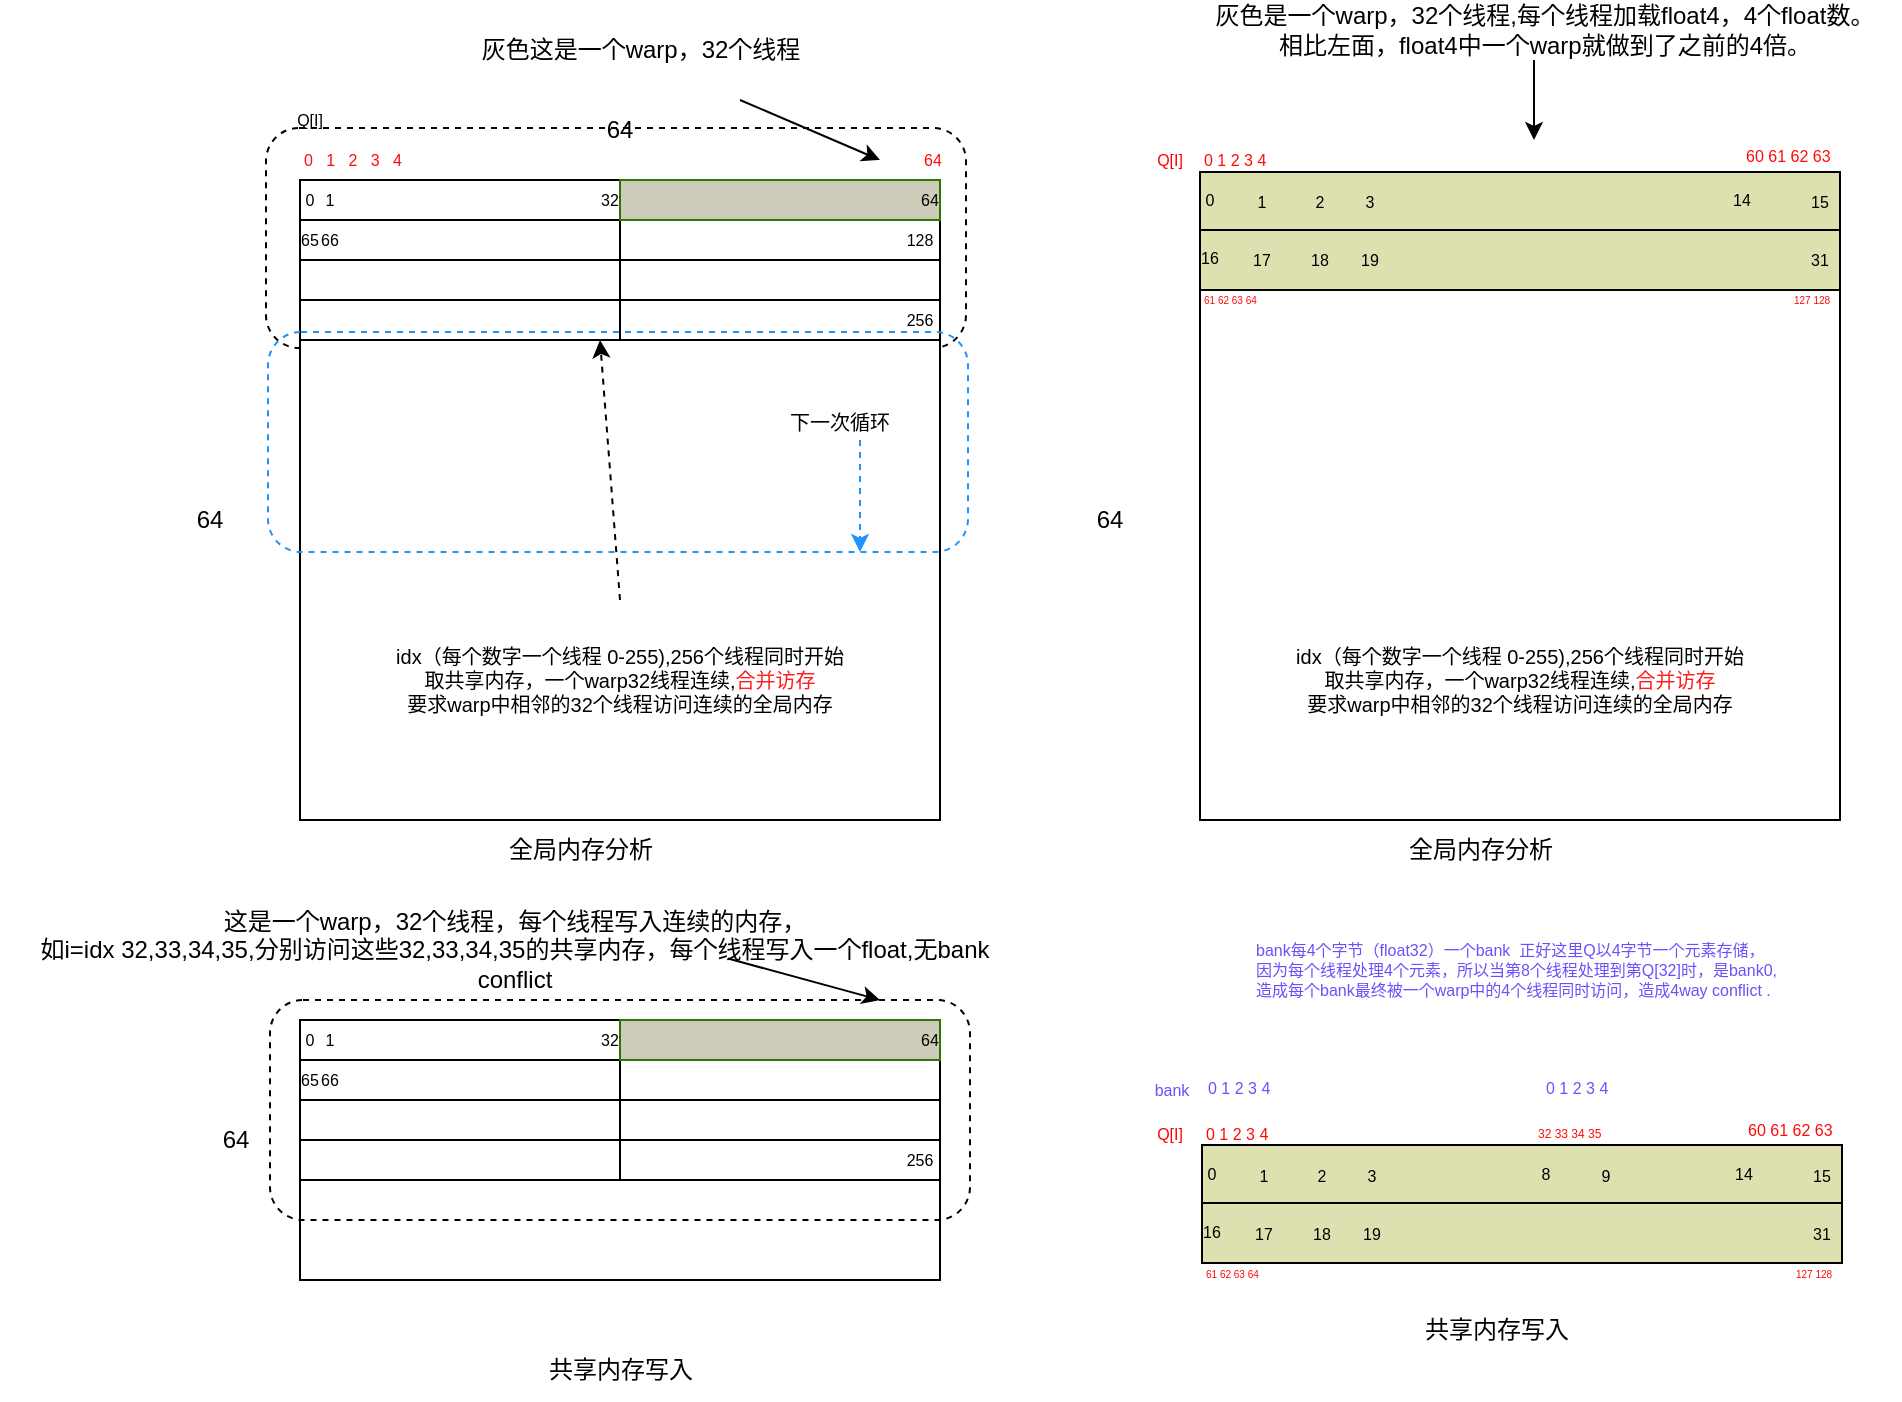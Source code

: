 <mxfile version="27.0.6">
  <diagram name="第 1 页" id="nmtRadUQT4RnBRacVFVK">
    <mxGraphModel dx="2972" dy="1318" grid="1" gridSize="10" guides="1" tooltips="1" connect="1" arrows="1" fold="1" page="1" pageScale="1" pageWidth="827" pageHeight="1169" math="0" shadow="0">
      <root>
        <mxCell id="0" />
        <mxCell id="1" parent="0" />
        <mxCell id="MZtiLOn2qKwaaGtVOdrb-24" value="" style="rounded=1;whiteSpace=wrap;html=1;fillColor=none;dashed=1;" vertex="1" parent="1">
          <mxGeometry x="113" y="134" width="350" height="110" as="geometry" />
        </mxCell>
        <mxCell id="MZtiLOn2qKwaaGtVOdrb-1" value="" style="rounded=0;whiteSpace=wrap;html=1;" vertex="1" parent="1">
          <mxGeometry x="130" y="160" width="320" height="320" as="geometry" />
        </mxCell>
        <mxCell id="MZtiLOn2qKwaaGtVOdrb-3" value="64" style="text;html=1;align=center;verticalAlign=middle;whiteSpace=wrap;rounded=0;" vertex="1" parent="1">
          <mxGeometry x="260" y="120" width="60" height="30" as="geometry" />
        </mxCell>
        <mxCell id="MZtiLOn2qKwaaGtVOdrb-4" value="64" style="text;html=1;align=center;verticalAlign=middle;whiteSpace=wrap;rounded=0;" vertex="1" parent="1">
          <mxGeometry x="70" y="320" width="30" height="20" as="geometry" />
        </mxCell>
        <mxCell id="MZtiLOn2qKwaaGtVOdrb-6" value="" style="rounded=0;whiteSpace=wrap;html=1;" vertex="1" parent="1">
          <mxGeometry x="130" y="180" width="160" height="20" as="geometry" />
        </mxCell>
        <mxCell id="MZtiLOn2qKwaaGtVOdrb-7" value="" style="rounded=0;whiteSpace=wrap;html=1;fillColor=#CFCBBA;fontColor=#ffffff;strokeColor=#2D7600;" vertex="1" parent="1">
          <mxGeometry x="290" y="160" width="160" height="20" as="geometry" />
        </mxCell>
        <mxCell id="MZtiLOn2qKwaaGtVOdrb-8" value="" style="rounded=0;whiteSpace=wrap;html=1;" vertex="1" parent="1">
          <mxGeometry x="290" y="200" width="160" height="20" as="geometry" />
        </mxCell>
        <mxCell id="MZtiLOn2qKwaaGtVOdrb-9" value="" style="rounded=0;whiteSpace=wrap;html=1;" vertex="1" parent="1">
          <mxGeometry x="130" y="220" width="160" height="20" as="geometry" />
        </mxCell>
        <mxCell id="MZtiLOn2qKwaaGtVOdrb-11" value="" style="rounded=0;whiteSpace=wrap;html=1;" vertex="1" parent="1">
          <mxGeometry x="290" y="220" width="160" height="20" as="geometry" />
        </mxCell>
        <mxCell id="MZtiLOn2qKwaaGtVOdrb-13" value="" style="endArrow=classic;html=1;rounded=0;" edge="1" parent="1">
          <mxGeometry width="50" height="50" relative="1" as="geometry">
            <mxPoint x="350" y="120" as="sourcePoint" />
            <mxPoint x="420" y="150" as="targetPoint" />
          </mxGeometry>
        </mxCell>
        <mxCell id="MZtiLOn2qKwaaGtVOdrb-14" value="灰色这是一个warp，32个线程" style="text;html=1;align=center;verticalAlign=middle;resizable=0;points=[];autosize=1;strokeColor=none;fillColor=none;" vertex="1" parent="1">
          <mxGeometry x="210" y="80" width="180" height="30" as="geometry" />
        </mxCell>
        <mxCell id="MZtiLOn2qKwaaGtVOdrb-15" value="全局内存分析" style="text;html=1;align=center;verticalAlign=middle;resizable=0;points=[];autosize=1;strokeColor=none;fillColor=none;" vertex="1" parent="1">
          <mxGeometry x="220" y="480" width="100" height="30" as="geometry" />
        </mxCell>
        <mxCell id="MZtiLOn2qKwaaGtVOdrb-16" value="0" style="text;html=1;align=center;verticalAlign=middle;whiteSpace=wrap;rounded=0;fontSize=8;" vertex="1" parent="1">
          <mxGeometry x="130" y="160" width="10" height="20" as="geometry" />
        </mxCell>
        <mxCell id="MZtiLOn2qKwaaGtVOdrb-18" value="1" style="text;html=1;align=center;verticalAlign=middle;whiteSpace=wrap;rounded=0;fontSize=8;" vertex="1" parent="1">
          <mxGeometry x="140" y="160" width="10" height="20" as="geometry" />
        </mxCell>
        <mxCell id="MZtiLOn2qKwaaGtVOdrb-19" value="32" style="text;html=1;align=center;verticalAlign=middle;whiteSpace=wrap;rounded=0;fontSize=8;" vertex="1" parent="1">
          <mxGeometry x="280" y="160" width="10" height="20" as="geometry" />
        </mxCell>
        <mxCell id="MZtiLOn2qKwaaGtVOdrb-20" value="64" style="text;html=1;align=center;verticalAlign=middle;whiteSpace=wrap;rounded=0;fontSize=8;" vertex="1" parent="1">
          <mxGeometry x="440" y="160" width="10" height="20" as="geometry" />
        </mxCell>
        <mxCell id="MZtiLOn2qKwaaGtVOdrb-21" value="65" style="text;html=1;align=center;verticalAlign=middle;whiteSpace=wrap;rounded=0;fontSize=8;" vertex="1" parent="1">
          <mxGeometry x="130" y="180" width="10" height="20" as="geometry" />
        </mxCell>
        <mxCell id="MZtiLOn2qKwaaGtVOdrb-22" value="66" style="text;html=1;align=center;verticalAlign=middle;whiteSpace=wrap;rounded=0;fontSize=8;" vertex="1" parent="1">
          <mxGeometry x="140" y="180" width="10" height="20" as="geometry" />
        </mxCell>
        <mxCell id="MZtiLOn2qKwaaGtVOdrb-23" value="256" style="text;html=1;align=center;verticalAlign=middle;whiteSpace=wrap;rounded=0;fontSize=8;" vertex="1" parent="1">
          <mxGeometry x="430" y="220" width="20" height="20" as="geometry" />
        </mxCell>
        <mxCell id="MZtiLOn2qKwaaGtVOdrb-25" value="" style="endArrow=classic;html=1;rounded=0;startArrow=none;startFill=0;dashed=1;" edge="1" parent="1">
          <mxGeometry width="50" height="50" relative="1" as="geometry">
            <mxPoint x="290" y="370" as="sourcePoint" />
            <mxPoint x="280" y="240" as="targetPoint" />
          </mxGeometry>
        </mxCell>
        <mxCell id="MZtiLOn2qKwaaGtVOdrb-28" value="idx（每个数字一个线程 0-255),256个线程同时开始&lt;div&gt;取共享内存，一个warp32线程连续,&lt;font style=&quot;color: rgb(255, 28, 28);&quot;&gt;合并访存&lt;/font&gt;&lt;/div&gt;&lt;div&gt;要求warp中相邻的32个线程访问连续的全局内存&lt;/div&gt;" style="text;html=1;align=center;verticalAlign=middle;whiteSpace=wrap;rounded=0;fontSize=10;" vertex="1" parent="1">
          <mxGeometry x="170" y="390" width="240" height="40" as="geometry" />
        </mxCell>
        <mxCell id="MZtiLOn2qKwaaGtVOdrb-29" value="" style="rounded=1;whiteSpace=wrap;html=1;fillColor=none;dashed=1;fontColor=#3033FF;strokeColor=#1C93FF;" vertex="1" parent="1">
          <mxGeometry x="114" y="236" width="350" height="110" as="geometry" />
        </mxCell>
        <mxCell id="MZtiLOn2qKwaaGtVOdrb-30" value="" style="endArrow=classic;html=1;rounded=0;startArrow=none;startFill=0;dashed=1;strokeColor=#1C93FF;" edge="1" parent="1">
          <mxGeometry width="50" height="50" relative="1" as="geometry">
            <mxPoint x="410" y="290" as="sourcePoint" />
            <mxPoint x="410" y="346" as="targetPoint" />
          </mxGeometry>
        </mxCell>
        <mxCell id="MZtiLOn2qKwaaGtVOdrb-31" value="下一次循环" style="text;html=1;align=center;verticalAlign=middle;whiteSpace=wrap;rounded=0;fontSize=10;" vertex="1" parent="1">
          <mxGeometry x="360" y="261" width="80" height="40" as="geometry" />
        </mxCell>
        <mxCell id="MZtiLOn2qKwaaGtVOdrb-32" value="" style="rounded=0;whiteSpace=wrap;html=1;" vertex="1" parent="1">
          <mxGeometry x="130" y="580" width="320" height="130" as="geometry" />
        </mxCell>
        <mxCell id="MZtiLOn2qKwaaGtVOdrb-34" value="64" style="text;html=1;align=center;verticalAlign=middle;whiteSpace=wrap;rounded=0;" vertex="1" parent="1">
          <mxGeometry x="83" y="630" width="30" height="20" as="geometry" />
        </mxCell>
        <mxCell id="MZtiLOn2qKwaaGtVOdrb-35" value="" style="rounded=0;whiteSpace=wrap;html=1;" vertex="1" parent="1">
          <mxGeometry x="130" y="600" width="160" height="20" as="geometry" />
        </mxCell>
        <mxCell id="MZtiLOn2qKwaaGtVOdrb-36" value="" style="rounded=0;whiteSpace=wrap;html=1;fillColor=#CFCBBA;fontColor=#ffffff;strokeColor=#2D7600;" vertex="1" parent="1">
          <mxGeometry x="290" y="580" width="160" height="20" as="geometry" />
        </mxCell>
        <mxCell id="MZtiLOn2qKwaaGtVOdrb-37" value="" style="rounded=0;whiteSpace=wrap;html=1;" vertex="1" parent="1">
          <mxGeometry x="290" y="620" width="160" height="20" as="geometry" />
        </mxCell>
        <mxCell id="MZtiLOn2qKwaaGtVOdrb-38" value="" style="rounded=0;whiteSpace=wrap;html=1;" vertex="1" parent="1">
          <mxGeometry x="130" y="640" width="160" height="20" as="geometry" />
        </mxCell>
        <mxCell id="MZtiLOn2qKwaaGtVOdrb-39" value="" style="rounded=0;whiteSpace=wrap;html=1;" vertex="1" parent="1">
          <mxGeometry x="290" y="640" width="160" height="20" as="geometry" />
        </mxCell>
        <mxCell id="MZtiLOn2qKwaaGtVOdrb-40" value="" style="endArrow=classic;html=1;rounded=0;exitX=1;exitY=0.976;exitDx=0;exitDy=0;exitPerimeter=0;" edge="1" parent="1">
          <mxGeometry width="50" height="50" relative="1" as="geometry">
            <mxPoint x="344" y="549.28" as="sourcePoint" />
            <mxPoint x="420" y="570" as="targetPoint" />
          </mxGeometry>
        </mxCell>
        <mxCell id="MZtiLOn2qKwaaGtVOdrb-42" value="共享内存写入" style="text;html=1;align=center;verticalAlign=middle;resizable=0;points=[];autosize=1;strokeColor=none;fillColor=none;" vertex="1" parent="1">
          <mxGeometry x="240" y="740" width="100" height="30" as="geometry" />
        </mxCell>
        <mxCell id="MZtiLOn2qKwaaGtVOdrb-43" value="0" style="text;html=1;align=center;verticalAlign=middle;whiteSpace=wrap;rounded=0;fontSize=8;" vertex="1" parent="1">
          <mxGeometry x="130" y="580" width="10" height="20" as="geometry" />
        </mxCell>
        <mxCell id="MZtiLOn2qKwaaGtVOdrb-44" value="1" style="text;html=1;align=center;verticalAlign=middle;whiteSpace=wrap;rounded=0;fontSize=8;" vertex="1" parent="1">
          <mxGeometry x="140" y="580" width="10" height="20" as="geometry" />
        </mxCell>
        <mxCell id="MZtiLOn2qKwaaGtVOdrb-45" value="32" style="text;html=1;align=center;verticalAlign=middle;whiteSpace=wrap;rounded=0;fontSize=8;" vertex="1" parent="1">
          <mxGeometry x="280" y="580" width="10" height="20" as="geometry" />
        </mxCell>
        <mxCell id="MZtiLOn2qKwaaGtVOdrb-46" value="64" style="text;html=1;align=center;verticalAlign=middle;whiteSpace=wrap;rounded=0;fontSize=8;" vertex="1" parent="1">
          <mxGeometry x="440" y="580" width="10" height="20" as="geometry" />
        </mxCell>
        <mxCell id="MZtiLOn2qKwaaGtVOdrb-47" value="65" style="text;html=1;align=center;verticalAlign=middle;whiteSpace=wrap;rounded=0;fontSize=8;" vertex="1" parent="1">
          <mxGeometry x="130" y="600" width="10" height="20" as="geometry" />
        </mxCell>
        <mxCell id="MZtiLOn2qKwaaGtVOdrb-48" value="66" style="text;html=1;align=center;verticalAlign=middle;whiteSpace=wrap;rounded=0;fontSize=8;" vertex="1" parent="1">
          <mxGeometry x="140" y="600" width="10" height="20" as="geometry" />
        </mxCell>
        <mxCell id="MZtiLOn2qKwaaGtVOdrb-49" value="256" style="text;html=1;align=center;verticalAlign=middle;whiteSpace=wrap;rounded=0;fontSize=8;" vertex="1" parent="1">
          <mxGeometry x="430" y="640" width="20" height="20" as="geometry" />
        </mxCell>
        <mxCell id="MZtiLOn2qKwaaGtVOdrb-50" value="" style="rounded=1;whiteSpace=wrap;html=1;fillColor=none;dashed=1;" vertex="1" parent="1">
          <mxGeometry x="115" y="570" width="350" height="110" as="geometry" />
        </mxCell>
        <mxCell id="MZtiLOn2qKwaaGtVOdrb-55" value="&lt;span style=&quot;text-wrap-mode: nowrap;&quot;&gt;这是一个warp，32个线程，每个线程写入连续的内存，&lt;/span&gt;&lt;div&gt;&lt;span style=&quot;text-wrap-mode: nowrap;&quot;&gt;如i=idx 32,33,34,35,&lt;/span&gt;&lt;span style=&quot;text-wrap-mode: nowrap; background-color: transparent; color: light-dark(rgb(0, 0, 0), rgb(255, 255, 255));&quot;&gt;分别访问这些32,33,34,35的共享内存，每个线程写入一个float,无bank conflict&lt;/span&gt;&lt;/div&gt;" style="text;html=1;align=center;verticalAlign=middle;whiteSpace=wrap;rounded=0;" vertex="1" parent="1">
          <mxGeometry x="-20" y="530" width="515" height="30" as="geometry" />
        </mxCell>
        <mxCell id="MZtiLOn2qKwaaGtVOdrb-140" value="" style="rounded=0;whiteSpace=wrap;html=1;" vertex="1" parent="1">
          <mxGeometry x="580" y="160" width="320" height="320" as="geometry" />
        </mxCell>
        <mxCell id="MZtiLOn2qKwaaGtVOdrb-142" value="64" style="text;html=1;align=center;verticalAlign=middle;whiteSpace=wrap;rounded=0;" vertex="1" parent="1">
          <mxGeometry x="520" y="320" width="30" height="20" as="geometry" />
        </mxCell>
        <mxCell id="MZtiLOn2qKwaaGtVOdrb-146" value="" style="rounded=0;whiteSpace=wrap;html=1;fillColor=#DEE1AF;" vertex="1" parent="1">
          <mxGeometry x="580" y="156" width="320" height="30" as="geometry" />
        </mxCell>
        <mxCell id="MZtiLOn2qKwaaGtVOdrb-148" value="" style="endArrow=classic;html=1;rounded=0;" edge="1" parent="1">
          <mxGeometry width="50" height="50" relative="1" as="geometry">
            <mxPoint x="747" y="100" as="sourcePoint" />
            <mxPoint x="747" y="140" as="targetPoint" />
          </mxGeometry>
        </mxCell>
        <mxCell id="MZtiLOn2qKwaaGtVOdrb-150" value="全局内存分析" style="text;html=1;align=center;verticalAlign=middle;resizable=0;points=[];autosize=1;strokeColor=none;fillColor=none;" vertex="1" parent="1">
          <mxGeometry x="670" y="480" width="100" height="30" as="geometry" />
        </mxCell>
        <mxCell id="MZtiLOn2qKwaaGtVOdrb-151" value="0" style="text;html=1;align=center;verticalAlign=middle;whiteSpace=wrap;rounded=0;fontSize=8;" vertex="1" parent="1">
          <mxGeometry x="580" y="160" width="10" height="20" as="geometry" />
        </mxCell>
        <mxCell id="MZtiLOn2qKwaaGtVOdrb-152" value="1" style="text;html=1;align=center;verticalAlign=middle;whiteSpace=wrap;rounded=0;fontSize=8;" vertex="1" parent="1">
          <mxGeometry x="606" y="161" width="10" height="20" as="geometry" />
        </mxCell>
        <mxCell id="MZtiLOn2qKwaaGtVOdrb-153" value="15" style="text;html=1;align=center;verticalAlign=middle;whiteSpace=wrap;rounded=0;fontSize=8;" vertex="1" parent="1">
          <mxGeometry x="885" y="161" width="10" height="20" as="geometry" />
        </mxCell>
        <mxCell id="MZtiLOn2qKwaaGtVOdrb-160" value="idx（每个数字一个线程 0-255),256个线程同时开始&lt;div&gt;取共享内存，一个warp32线程连续,&lt;font style=&quot;color: rgb(255, 28, 28);&quot;&gt;合并访存&lt;/font&gt;&lt;/div&gt;&lt;div&gt;要求warp中相邻的32个线程访问连续的全局内存&lt;/div&gt;" style="text;html=1;align=center;verticalAlign=middle;whiteSpace=wrap;rounded=0;fontSize=10;" vertex="1" parent="1">
          <mxGeometry x="620" y="390" width="240" height="40" as="geometry" />
        </mxCell>
        <mxCell id="MZtiLOn2qKwaaGtVOdrb-172" value="共享内存写入" style="text;html=1;align=center;verticalAlign=middle;resizable=0;points=[];autosize=1;strokeColor=none;fillColor=none;" vertex="1" parent="1">
          <mxGeometry x="678" y="720" width="100" height="30" as="geometry" />
        </mxCell>
        <mxCell id="MZtiLOn2qKwaaGtVOdrb-181" value="0 1 2 3 4" style="text;html=1;align=left;verticalAlign=middle;whiteSpace=wrap;rounded=0;fontSize=8;fontColor=#FF0A0A;" vertex="1" parent="1">
          <mxGeometry x="580" y="140" width="130" height="20" as="geometry" />
        </mxCell>
        <mxCell id="MZtiLOn2qKwaaGtVOdrb-182" value="Q[I]" style="text;html=1;align=center;verticalAlign=middle;whiteSpace=wrap;rounded=0;fontSize=8;fontColor=light-dark(#ff0000, #ededed);" vertex="1" parent="1">
          <mxGeometry x="560" y="140" width="10" height="20" as="geometry" />
        </mxCell>
        <mxCell id="MZtiLOn2qKwaaGtVOdrb-183" value="2" style="text;html=1;align=center;verticalAlign=middle;whiteSpace=wrap;rounded=0;fontSize=8;" vertex="1" parent="1">
          <mxGeometry x="635" y="161" width="10" height="20" as="geometry" />
        </mxCell>
        <mxCell id="MZtiLOn2qKwaaGtVOdrb-184" value="3" style="text;html=1;align=center;verticalAlign=middle;whiteSpace=wrap;rounded=0;fontSize=8;" vertex="1" parent="1">
          <mxGeometry x="660" y="161" width="10" height="20" as="geometry" />
        </mxCell>
        <mxCell id="MZtiLOn2qKwaaGtVOdrb-185" value="0&amp;nbsp; &amp;nbsp;1&amp;nbsp; &amp;nbsp;2&amp;nbsp; &amp;nbsp;3&amp;nbsp; &amp;nbsp;4" style="text;html=1;align=left;verticalAlign=middle;whiteSpace=wrap;rounded=0;fontSize=8;fontColor=#FF0A0A;" vertex="1" parent="1">
          <mxGeometry x="130" y="140" width="130" height="20" as="geometry" />
        </mxCell>
        <mxCell id="MZtiLOn2qKwaaGtVOdrb-186" value="Q[I]" style="text;html=1;align=center;verticalAlign=middle;whiteSpace=wrap;rounded=0;fontSize=8;" vertex="1" parent="1">
          <mxGeometry x="130" y="120" width="10" height="20" as="geometry" />
        </mxCell>
        <mxCell id="MZtiLOn2qKwaaGtVOdrb-187" value="64" style="text;html=1;align=left;verticalAlign=middle;whiteSpace=wrap;rounded=0;fontSize=8;fontColor=#FF0A0A;" vertex="1" parent="1">
          <mxGeometry x="440" y="140" width="10" height="20" as="geometry" />
        </mxCell>
        <mxCell id="MZtiLOn2qKwaaGtVOdrb-188" value="60 61 62 63" style="text;html=1;align=left;verticalAlign=middle;whiteSpace=wrap;rounded=0;fontSize=8;fontColor=#FF0A0A;" vertex="1" parent="1">
          <mxGeometry x="851" y="138" width="70" height="20" as="geometry" />
        </mxCell>
        <mxCell id="MZtiLOn2qKwaaGtVOdrb-190" value="&lt;span style=&quot;text-wrap-mode: nowrap;&quot;&gt;灰色&lt;/span&gt;&lt;span style=&quot;text-wrap-mode: nowrap;&quot;&gt;是一个warp，32个线程,每个线程加载float4，4个float数。&lt;/span&gt;&lt;div&gt;&lt;span style=&quot;text-wrap-mode: nowrap;&quot;&gt;相比左面，float4中一个warp就做到了之前的4倍。&lt;/span&gt;&lt;/div&gt;" style="text;html=1;align=center;verticalAlign=middle;whiteSpace=wrap;rounded=0;" vertex="1" parent="1">
          <mxGeometry x="580" y="70" width="345" height="30" as="geometry" />
        </mxCell>
        <mxCell id="MZtiLOn2qKwaaGtVOdrb-191" value="" style="rounded=0;whiteSpace=wrap;html=1;fillColor=#DEE1AF;" vertex="1" parent="1">
          <mxGeometry x="580" y="185" width="320" height="30" as="geometry" />
        </mxCell>
        <mxCell id="MZtiLOn2qKwaaGtVOdrb-192" value="16" style="text;html=1;align=center;verticalAlign=middle;whiteSpace=wrap;rounded=0;fontSize=8;" vertex="1" parent="1">
          <mxGeometry x="580" y="189" width="10" height="20" as="geometry" />
        </mxCell>
        <mxCell id="MZtiLOn2qKwaaGtVOdrb-193" value="17" style="text;html=1;align=center;verticalAlign=middle;whiteSpace=wrap;rounded=0;fontSize=8;" vertex="1" parent="1">
          <mxGeometry x="606" y="190" width="10" height="20" as="geometry" />
        </mxCell>
        <mxCell id="MZtiLOn2qKwaaGtVOdrb-194" value="31" style="text;html=1;align=center;verticalAlign=middle;whiteSpace=wrap;rounded=0;fontSize=8;" vertex="1" parent="1">
          <mxGeometry x="885" y="190" width="10" height="20" as="geometry" />
        </mxCell>
        <mxCell id="MZtiLOn2qKwaaGtVOdrb-195" value="18" style="text;html=1;align=center;verticalAlign=middle;whiteSpace=wrap;rounded=0;fontSize=8;" vertex="1" parent="1">
          <mxGeometry x="635" y="190" width="10" height="20" as="geometry" />
        </mxCell>
        <mxCell id="MZtiLOn2qKwaaGtVOdrb-196" value="19" style="text;html=1;align=center;verticalAlign=middle;whiteSpace=wrap;rounded=0;fontSize=8;" vertex="1" parent="1">
          <mxGeometry x="660" y="190" width="10" height="20" as="geometry" />
        </mxCell>
        <mxCell id="MZtiLOn2qKwaaGtVOdrb-197" value="14" style="text;html=1;align=center;verticalAlign=middle;whiteSpace=wrap;rounded=0;fontSize=8;" vertex="1" parent="1">
          <mxGeometry x="846" y="160" width="10" height="20" as="geometry" />
        </mxCell>
        <mxCell id="MZtiLOn2qKwaaGtVOdrb-198" value="61 62 63 64" style="text;html=1;align=left;verticalAlign=middle;whiteSpace=wrap;rounded=0;fontSize=5;fontColor=#FF0A0A;" vertex="1" parent="1">
          <mxGeometry x="580" y="209" width="130" height="20" as="geometry" />
        </mxCell>
        <mxCell id="MZtiLOn2qKwaaGtVOdrb-199" value="128" style="text;html=1;align=center;verticalAlign=middle;whiteSpace=wrap;rounded=0;fontSize=8;" vertex="1" parent="1">
          <mxGeometry x="435" y="180" width="10" height="20" as="geometry" />
        </mxCell>
        <mxCell id="MZtiLOn2qKwaaGtVOdrb-200" value="127 128" style="text;html=1;align=left;verticalAlign=middle;whiteSpace=wrap;rounded=0;fontSize=5;fontColor=#FF0A0A;" vertex="1" parent="1">
          <mxGeometry x="875" y="209" width="35" height="20" as="geometry" />
        </mxCell>
        <mxCell id="MZtiLOn2qKwaaGtVOdrb-201" value="" style="rounded=0;whiteSpace=wrap;html=1;fillColor=#DEE1AF;" vertex="1" parent="1">
          <mxGeometry x="581" y="642.5" width="320" height="30" as="geometry" />
        </mxCell>
        <mxCell id="MZtiLOn2qKwaaGtVOdrb-202" value="0" style="text;html=1;align=center;verticalAlign=middle;whiteSpace=wrap;rounded=0;fontSize=8;" vertex="1" parent="1">
          <mxGeometry x="581" y="646.5" width="10" height="20" as="geometry" />
        </mxCell>
        <mxCell id="MZtiLOn2qKwaaGtVOdrb-203" value="1" style="text;html=1;align=center;verticalAlign=middle;whiteSpace=wrap;rounded=0;fontSize=8;" vertex="1" parent="1">
          <mxGeometry x="607" y="647.5" width="10" height="20" as="geometry" />
        </mxCell>
        <mxCell id="MZtiLOn2qKwaaGtVOdrb-204" value="15" style="text;html=1;align=center;verticalAlign=middle;whiteSpace=wrap;rounded=0;fontSize=8;" vertex="1" parent="1">
          <mxGeometry x="886" y="647.5" width="10" height="20" as="geometry" />
        </mxCell>
        <mxCell id="MZtiLOn2qKwaaGtVOdrb-205" value="0 1 2 3 4" style="text;html=1;align=left;verticalAlign=middle;whiteSpace=wrap;rounded=0;fontSize=8;fontColor=#FF0A0A;" vertex="1" parent="1">
          <mxGeometry x="581" y="626.5" width="130" height="20" as="geometry" />
        </mxCell>
        <mxCell id="MZtiLOn2qKwaaGtVOdrb-206" value="2" style="text;html=1;align=center;verticalAlign=middle;whiteSpace=wrap;rounded=0;fontSize=8;" vertex="1" parent="1">
          <mxGeometry x="636" y="647.5" width="10" height="20" as="geometry" />
        </mxCell>
        <mxCell id="MZtiLOn2qKwaaGtVOdrb-207" value="3" style="text;html=1;align=center;verticalAlign=middle;whiteSpace=wrap;rounded=0;fontSize=8;" vertex="1" parent="1">
          <mxGeometry x="661" y="647.5" width="10" height="20" as="geometry" />
        </mxCell>
        <mxCell id="MZtiLOn2qKwaaGtVOdrb-208" value="60 61 62 63" style="text;html=1;align=left;verticalAlign=middle;whiteSpace=wrap;rounded=0;fontSize=8;fontColor=#FF0A0A;" vertex="1" parent="1">
          <mxGeometry x="852" y="624.5" width="70" height="20" as="geometry" />
        </mxCell>
        <mxCell id="MZtiLOn2qKwaaGtVOdrb-209" value="" style="rounded=0;whiteSpace=wrap;html=1;fillColor=#DEE1AF;" vertex="1" parent="1">
          <mxGeometry x="581" y="671.5" width="320" height="30" as="geometry" />
        </mxCell>
        <mxCell id="MZtiLOn2qKwaaGtVOdrb-210" value="16" style="text;html=1;align=center;verticalAlign=middle;whiteSpace=wrap;rounded=0;fontSize=8;" vertex="1" parent="1">
          <mxGeometry x="581" y="675.5" width="10" height="20" as="geometry" />
        </mxCell>
        <mxCell id="MZtiLOn2qKwaaGtVOdrb-211" value="17" style="text;html=1;align=center;verticalAlign=middle;whiteSpace=wrap;rounded=0;fontSize=8;" vertex="1" parent="1">
          <mxGeometry x="607" y="676.5" width="10" height="20" as="geometry" />
        </mxCell>
        <mxCell id="MZtiLOn2qKwaaGtVOdrb-212" value="31" style="text;html=1;align=center;verticalAlign=middle;whiteSpace=wrap;rounded=0;fontSize=8;" vertex="1" parent="1">
          <mxGeometry x="886" y="676.5" width="10" height="20" as="geometry" />
        </mxCell>
        <mxCell id="MZtiLOn2qKwaaGtVOdrb-213" value="18" style="text;html=1;align=center;verticalAlign=middle;whiteSpace=wrap;rounded=0;fontSize=8;" vertex="1" parent="1">
          <mxGeometry x="636" y="676.5" width="10" height="20" as="geometry" />
        </mxCell>
        <mxCell id="MZtiLOn2qKwaaGtVOdrb-214" value="19" style="text;html=1;align=center;verticalAlign=middle;whiteSpace=wrap;rounded=0;fontSize=8;" vertex="1" parent="1">
          <mxGeometry x="661" y="676.5" width="10" height="20" as="geometry" />
        </mxCell>
        <mxCell id="MZtiLOn2qKwaaGtVOdrb-215" value="14" style="text;html=1;align=center;verticalAlign=middle;whiteSpace=wrap;rounded=0;fontSize=8;" vertex="1" parent="1">
          <mxGeometry x="847" y="646.5" width="10" height="20" as="geometry" />
        </mxCell>
        <mxCell id="MZtiLOn2qKwaaGtVOdrb-216" value="61 62 63 64" style="text;html=1;align=left;verticalAlign=middle;whiteSpace=wrap;rounded=0;fontSize=5;fontColor=#FF0A0A;" vertex="1" parent="1">
          <mxGeometry x="581" y="695.5" width="130" height="20" as="geometry" />
        </mxCell>
        <mxCell id="MZtiLOn2qKwaaGtVOdrb-217" value="127 128" style="text;html=1;align=left;verticalAlign=middle;whiteSpace=wrap;rounded=0;fontSize=5;fontColor=#FF0A0A;" vertex="1" parent="1">
          <mxGeometry x="876" y="695.5" width="35" height="20" as="geometry" />
        </mxCell>
        <mxCell id="MZtiLOn2qKwaaGtVOdrb-218" value="8" style="text;html=1;align=center;verticalAlign=middle;whiteSpace=wrap;rounded=0;fontSize=8;" vertex="1" parent="1">
          <mxGeometry x="748" y="647" width="10" height="20" as="geometry" />
        </mxCell>
        <mxCell id="MZtiLOn2qKwaaGtVOdrb-219" value="9" style="text;html=1;align=center;verticalAlign=middle;whiteSpace=wrap;rounded=0;fontSize=8;" vertex="1" parent="1">
          <mxGeometry x="778" y="648" width="10" height="20" as="geometry" />
        </mxCell>
        <mxCell id="MZtiLOn2qKwaaGtVOdrb-222" value="32 33 34 35" style="text;html=1;align=left;verticalAlign=middle;whiteSpace=wrap;rounded=0;fontSize=6;fontColor=#FF0A0A;" vertex="1" parent="1">
          <mxGeometry x="747" y="627" width="65" height="20" as="geometry" />
        </mxCell>
        <mxCell id="MZtiLOn2qKwaaGtVOdrb-223" value="Q[I]" style="text;html=1;align=center;verticalAlign=middle;whiteSpace=wrap;rounded=0;fontSize=8;fontColor=light-dark(#ff0000, #ededed);" vertex="1" parent="1">
          <mxGeometry x="560" y="627" width="10" height="20" as="geometry" />
        </mxCell>
        <mxCell id="MZtiLOn2qKwaaGtVOdrb-224" value="0 1 2 3 4" style="text;html=1;align=left;verticalAlign=middle;whiteSpace=wrap;rounded=0;fontSize=8;fontColor=#6D4FFB;" vertex="1" parent="1">
          <mxGeometry x="582" y="604" width="59" height="20" as="geometry" />
        </mxCell>
        <mxCell id="MZtiLOn2qKwaaGtVOdrb-226" value="bank" style="text;html=1;align=center;verticalAlign=middle;whiteSpace=wrap;rounded=0;fontSize=8;fontColor=#6D4FFB;" vertex="1" parent="1">
          <mxGeometry x="561" y="604.5" width="10" height="20" as="geometry" />
        </mxCell>
        <mxCell id="MZtiLOn2qKwaaGtVOdrb-228" value="0 1 2 3 4" style="text;html=1;align=left;verticalAlign=middle;whiteSpace=wrap;rounded=0;fontSize=8;fontColor=#6D4FFB;" vertex="1" parent="1">
          <mxGeometry x="751" y="604" width="59" height="20" as="geometry" />
        </mxCell>
        <mxCell id="MZtiLOn2qKwaaGtVOdrb-229" value="bank每4个字节（float32）一个bank&amp;nbsp;&amp;nbsp;&lt;span style=&quot;background-color: transparent; color: light-dark(rgb(109, 79, 251), rgb(163, 137, 255));&quot;&gt;正好这里Q以4字节一个元素存储，&lt;/span&gt;&lt;div&gt;因为每个线程处理4个元素，&lt;span style=&quot;background-color: transparent; color: light-dark(rgb(109, 79, 251), rgb(163, 137, 255));&quot;&gt;所以当第8个线程处理到第Q[32]时，是bank0,&lt;/span&gt;&lt;/div&gt;&lt;div&gt;&lt;span style=&quot;background-color: transparent; color: light-dark(rgb(109, 79, 251), rgb(163, 137, 255));&quot;&gt;造成每个bank最终被一个warp中的4个线程同时访问，造成4way conflict .&lt;/span&gt;&lt;/div&gt;&lt;div&gt;&lt;br&gt;&lt;/div&gt;" style="text;html=1;align=left;verticalAlign=middle;whiteSpace=wrap;rounded=0;fontSize=8;fontColor=#6D4FFB;" vertex="1" parent="1">
          <mxGeometry x="606" y="530" width="324" height="60" as="geometry" />
        </mxCell>
      </root>
    </mxGraphModel>
  </diagram>
</mxfile>
